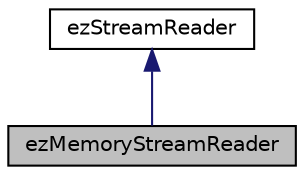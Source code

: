 digraph "ezMemoryStreamReader"
{
 // LATEX_PDF_SIZE
  edge [fontname="Helvetica",fontsize="10",labelfontname="Helvetica",labelfontsize="10"];
  node [fontname="Helvetica",fontsize="10",shape=record];
  Node1 [label="ezMemoryStreamReader",height=0.2,width=0.4,color="black", fillcolor="grey75", style="filled", fontcolor="black",tooltip="A reader which can access a memory stream."];
  Node2 -> Node1 [dir="back",color="midnightblue",fontsize="10",style="solid",fontname="Helvetica"];
  Node2 [label="ezStreamReader",height=0.2,width=0.4,color="black", fillcolor="white", style="filled",URL="$d2/d19/classez_stream_reader.htm",tooltip="Interface for binary in (read) streams."];
}
